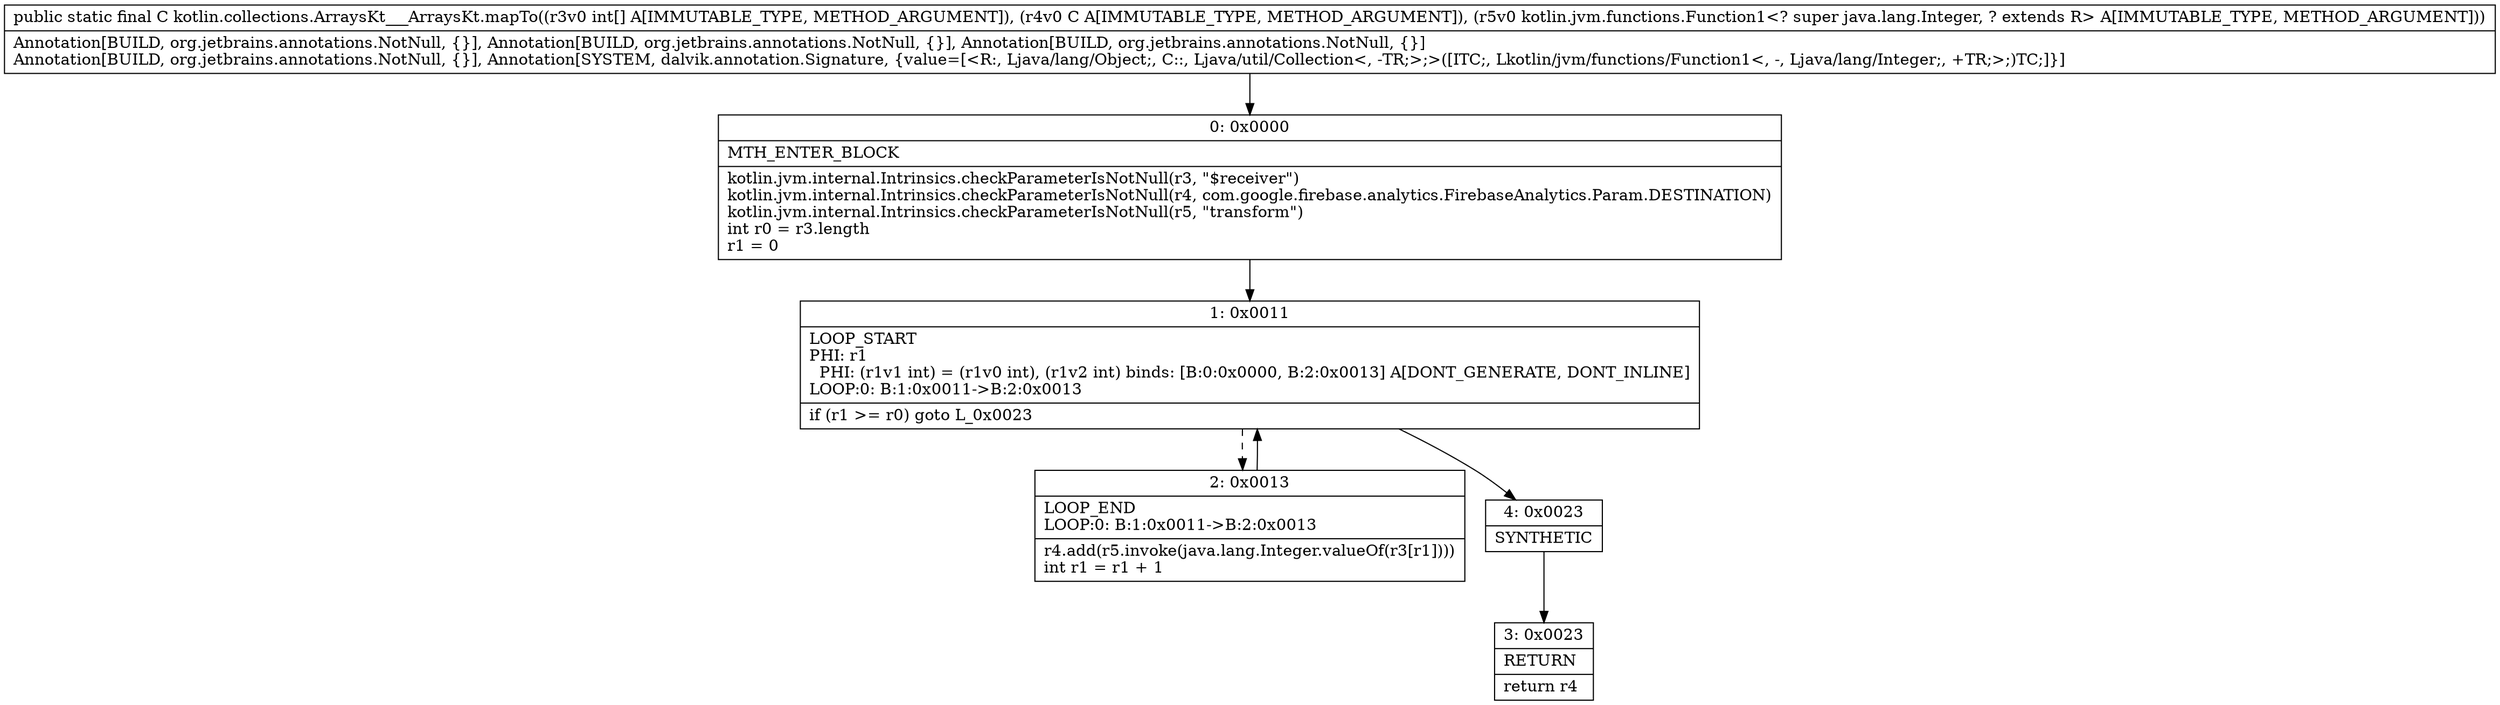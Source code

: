 digraph "CFG forkotlin.collections.ArraysKt___ArraysKt.mapTo([ILjava\/util\/Collection;Lkotlin\/jvm\/functions\/Function1;)Ljava\/util\/Collection;" {
Node_0 [shape=record,label="{0\:\ 0x0000|MTH_ENTER_BLOCK\l|kotlin.jvm.internal.Intrinsics.checkParameterIsNotNull(r3, \"$receiver\")\lkotlin.jvm.internal.Intrinsics.checkParameterIsNotNull(r4, com.google.firebase.analytics.FirebaseAnalytics.Param.DESTINATION)\lkotlin.jvm.internal.Intrinsics.checkParameterIsNotNull(r5, \"transform\")\lint r0 = r3.length\lr1 = 0\l}"];
Node_1 [shape=record,label="{1\:\ 0x0011|LOOP_START\lPHI: r1 \l  PHI: (r1v1 int) = (r1v0 int), (r1v2 int) binds: [B:0:0x0000, B:2:0x0013] A[DONT_GENERATE, DONT_INLINE]\lLOOP:0: B:1:0x0011\-\>B:2:0x0013\l|if (r1 \>= r0) goto L_0x0023\l}"];
Node_2 [shape=record,label="{2\:\ 0x0013|LOOP_END\lLOOP:0: B:1:0x0011\-\>B:2:0x0013\l|r4.add(r5.invoke(java.lang.Integer.valueOf(r3[r1])))\lint r1 = r1 + 1\l}"];
Node_3 [shape=record,label="{3\:\ 0x0023|RETURN\l|return r4\l}"];
Node_4 [shape=record,label="{4\:\ 0x0023|SYNTHETIC\l}"];
MethodNode[shape=record,label="{public static final C kotlin.collections.ArraysKt___ArraysKt.mapTo((r3v0 int[] A[IMMUTABLE_TYPE, METHOD_ARGUMENT]), (r4v0 C A[IMMUTABLE_TYPE, METHOD_ARGUMENT]), (r5v0 kotlin.jvm.functions.Function1\<? super java.lang.Integer, ? extends R\> A[IMMUTABLE_TYPE, METHOD_ARGUMENT]))  | Annotation[BUILD, org.jetbrains.annotations.NotNull, \{\}], Annotation[BUILD, org.jetbrains.annotations.NotNull, \{\}], Annotation[BUILD, org.jetbrains.annotations.NotNull, \{\}]\lAnnotation[BUILD, org.jetbrains.annotations.NotNull, \{\}], Annotation[SYSTEM, dalvik.annotation.Signature, \{value=[\<R:, Ljava\/lang\/Object;, C::, Ljava\/util\/Collection\<, \-TR;\>;\>([ITC;, Lkotlin\/jvm\/functions\/Function1\<, \-, Ljava\/lang\/Integer;, +TR;\>;)TC;]\}]\l}"];
MethodNode -> Node_0;
Node_0 -> Node_1;
Node_1 -> Node_2[style=dashed];
Node_1 -> Node_4;
Node_2 -> Node_1;
Node_4 -> Node_3;
}

